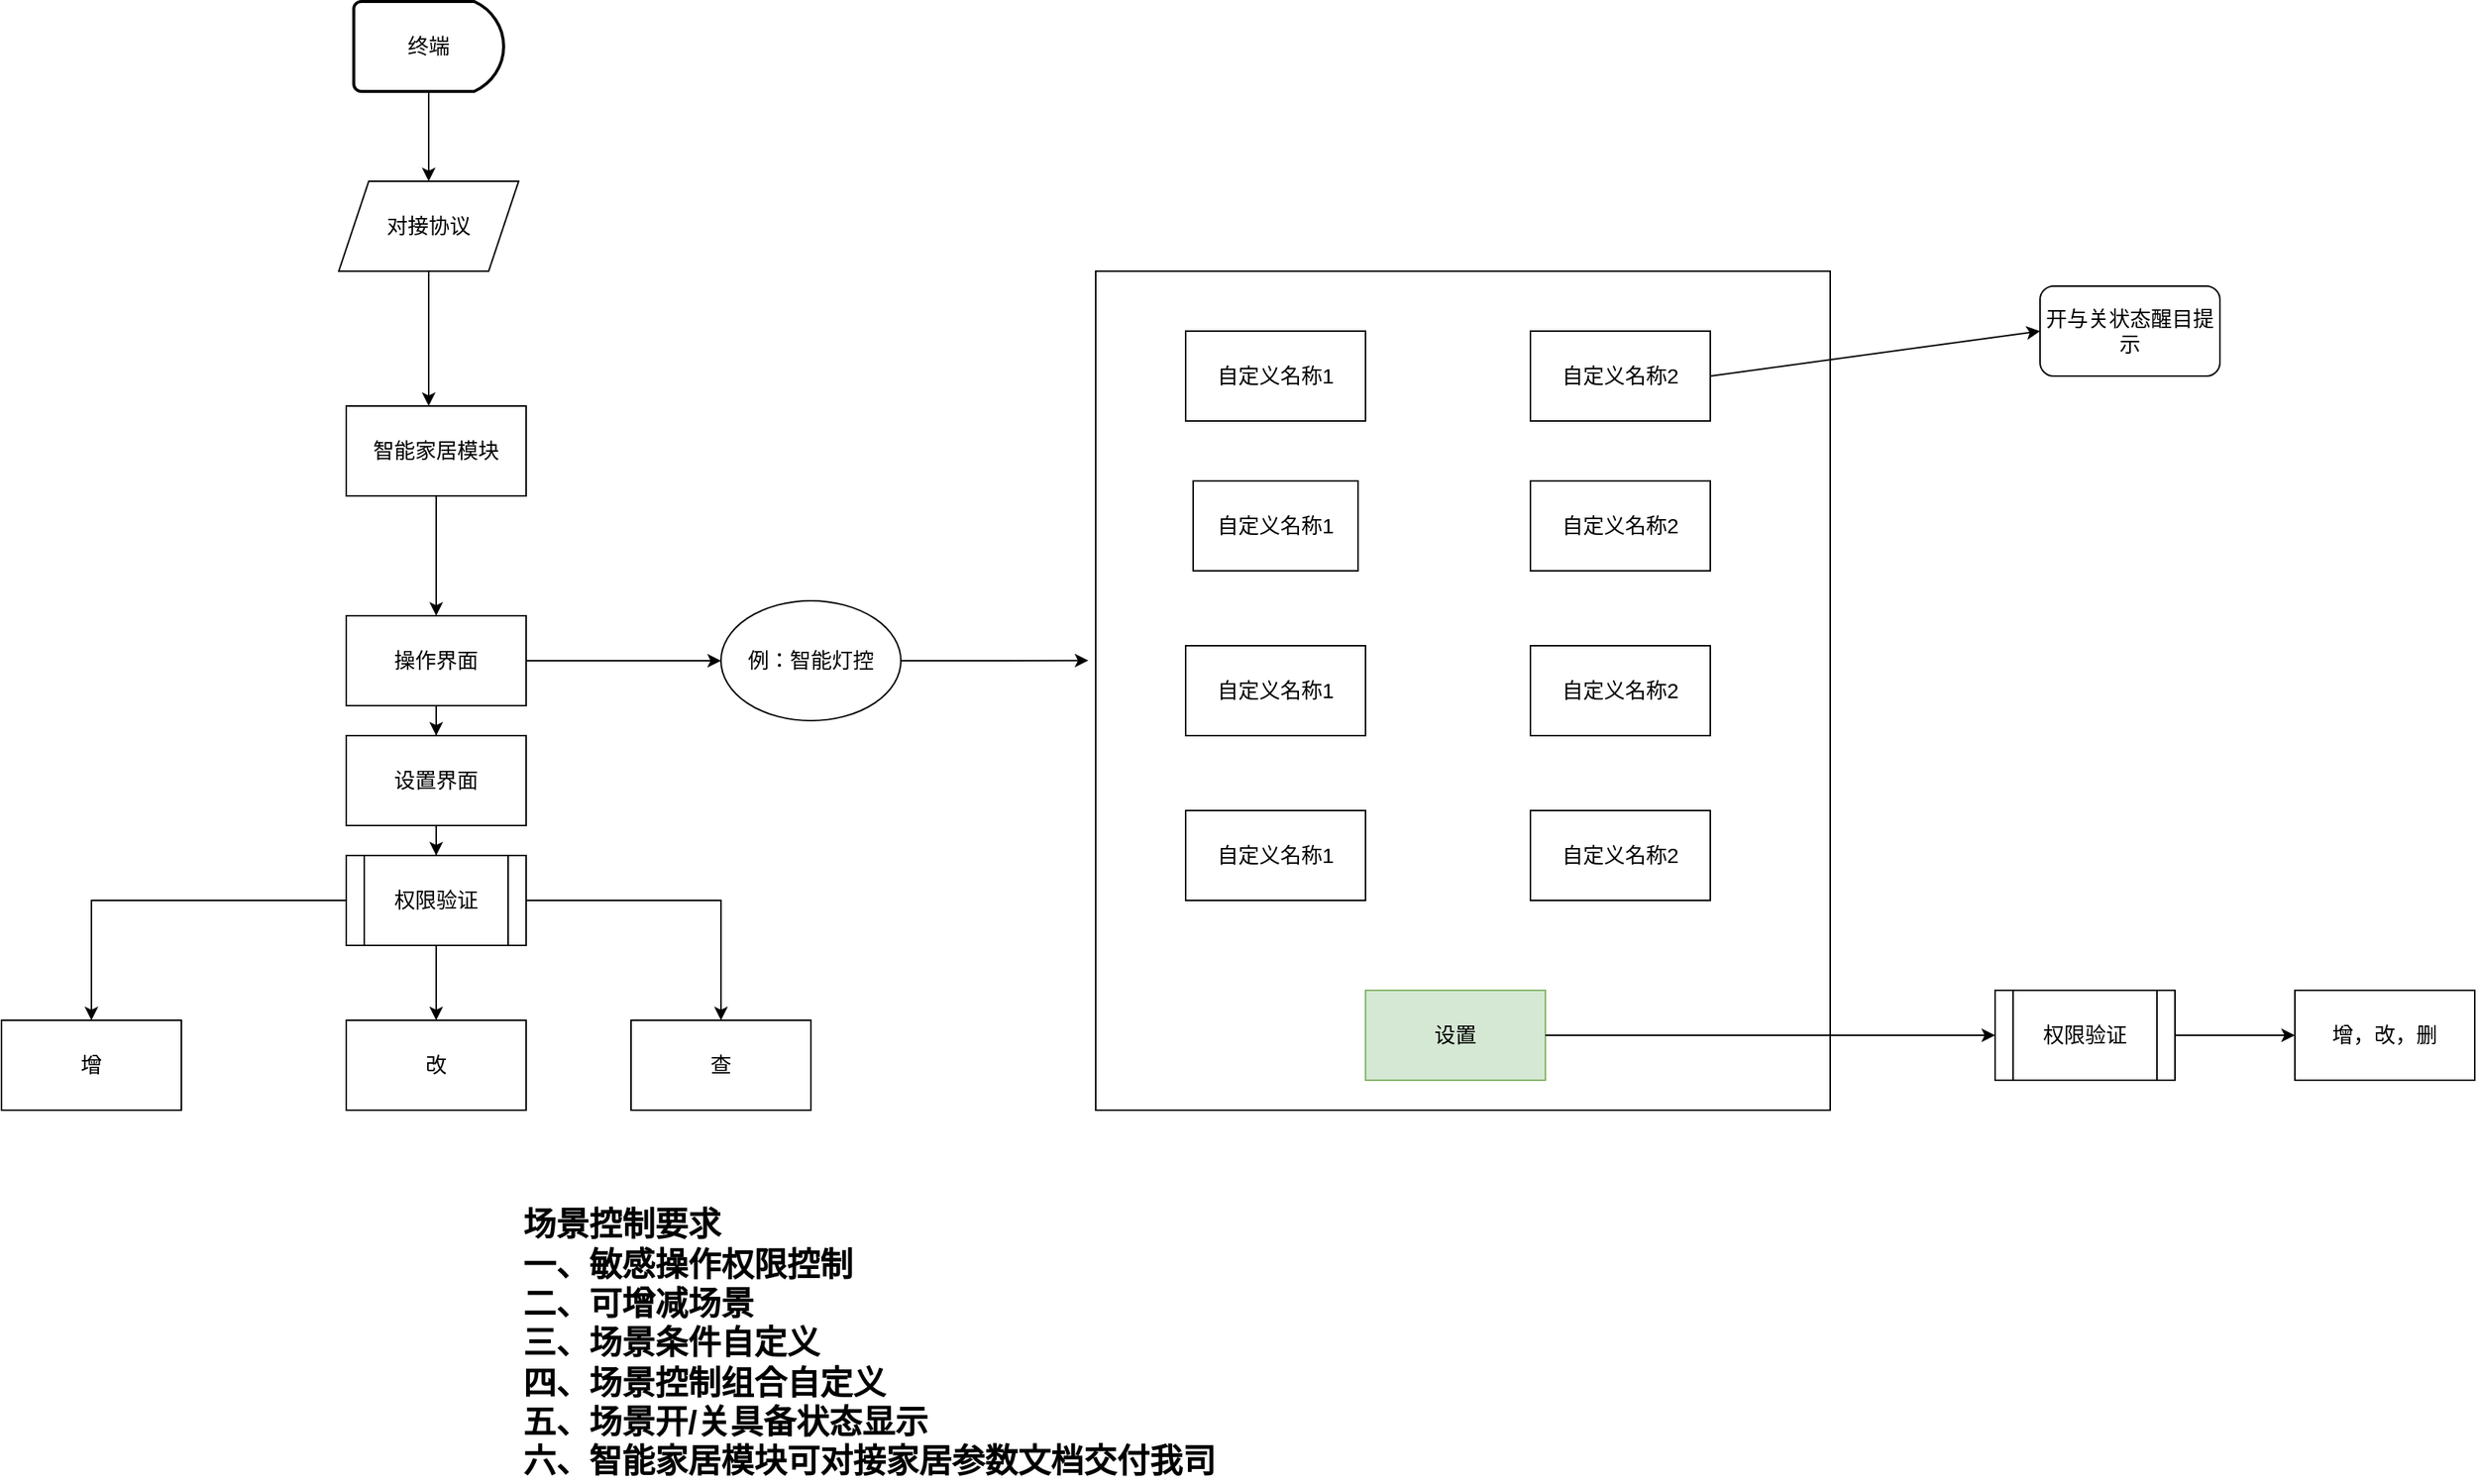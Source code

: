 <mxfile version="17.1.3" type="github" pages="2">
  <diagram id="sC8Dn9gLM0qOhP2Wz6wK" name="第 1 页">
    <mxGraphModel dx="2062" dy="-103" grid="1" gridSize="10" guides="1" tooltips="1" connect="1" arrows="1" fold="1" page="1" pageScale="1" pageWidth="827" pageHeight="1169" math="0" shadow="0">
      <root>
        <mxCell id="0" />
        <mxCell id="1" parent="0" />
        <mxCell id="1xZW1lL9CZbo1leavQ0f-47" value="" style="verticalLabelPosition=bottom;verticalAlign=top;html=1;shape=mxgraph.basic.rect;fillColor2=none;strokeWidth=1;size=20;indent=5;fontSize=14;" parent="1" vertex="1">
          <mxGeometry x="1450" y="1360" width="490" height="560" as="geometry" />
        </mxCell>
        <mxCell id="1xZW1lL9CZbo1leavQ0f-52" value="自定义名称1" style="rounded=0;whiteSpace=wrap;html=1;fontSize=14;" parent="1" vertex="1">
          <mxGeometry x="1510" y="1400" width="120" height="60" as="geometry" />
        </mxCell>
        <mxCell id="1xZW1lL9CZbo1leavQ0f-53" value="自定义名称2" style="rounded=0;whiteSpace=wrap;html=1;fontSize=14;" parent="1" vertex="1">
          <mxGeometry x="1740" y="1400" width="120" height="60" as="geometry" />
        </mxCell>
        <mxCell id="1xZW1lL9CZbo1leavQ0f-54" value="自定义名称1" style="rounded=0;whiteSpace=wrap;html=1;fontSize=14;" parent="1" vertex="1">
          <mxGeometry x="1515" y="1500" width="110" height="60" as="geometry" />
        </mxCell>
        <mxCell id="1xZW1lL9CZbo1leavQ0f-55" value="自定义名称1" style="rounded=0;whiteSpace=wrap;html=1;fontSize=14;" parent="1" vertex="1">
          <mxGeometry x="1510" y="1610" width="120" height="60" as="geometry" />
        </mxCell>
        <mxCell id="1xZW1lL9CZbo1leavQ0f-56" value="自定义名称1" style="rounded=0;whiteSpace=wrap;html=1;fontSize=14;" parent="1" vertex="1">
          <mxGeometry x="1510" y="1720" width="120" height="60" as="geometry" />
        </mxCell>
        <mxCell id="1xZW1lL9CZbo1leavQ0f-57" value="自定义名称2" style="rounded=0;whiteSpace=wrap;html=1;fontSize=14;" parent="1" vertex="1">
          <mxGeometry x="1740" y="1500" width="120" height="60" as="geometry" />
        </mxCell>
        <mxCell id="1xZW1lL9CZbo1leavQ0f-58" value="自定义名称2" style="rounded=0;whiteSpace=wrap;html=1;fontSize=14;" parent="1" vertex="1">
          <mxGeometry x="1740" y="1610" width="120" height="60" as="geometry" />
        </mxCell>
        <mxCell id="1xZW1lL9CZbo1leavQ0f-59" value="自定义名称2" style="rounded=0;whiteSpace=wrap;html=1;fontSize=14;" parent="1" vertex="1">
          <mxGeometry x="1740" y="1720" width="120" height="60" as="geometry" />
        </mxCell>
        <mxCell id="1xZW1lL9CZbo1leavQ0f-62" value="设置" style="rounded=0;whiteSpace=wrap;html=1;fillColor=#d5e8d4;strokeColor=#82b366;fontSize=14;" parent="1" vertex="1">
          <mxGeometry x="1630" y="1840" width="120" height="60" as="geometry" />
        </mxCell>
        <mxCell id="1xZW1lL9CZbo1leavQ0f-64" value="" style="endArrow=classic;html=1;rounded=0;entryX=0;entryY=0.5;entryDx=0;entryDy=0;fontSize=14;" parent="1" source="1xZW1lL9CZbo1leavQ0f-62" edge="1">
          <mxGeometry width="50" height="50" relative="1" as="geometry">
            <mxPoint x="2000" y="1960" as="sourcePoint" />
            <mxPoint x="2050" y="1870" as="targetPoint" />
          </mxGeometry>
        </mxCell>
        <mxCell id="1xZW1lL9CZbo1leavQ0f-65" value="开与关状态醒目提示" style="rounded=1;whiteSpace=wrap;html=1;fontSize=14;" parent="1" vertex="1">
          <mxGeometry x="2080" y="1370" width="120" height="60" as="geometry" />
        </mxCell>
        <mxCell id="1xZW1lL9CZbo1leavQ0f-66" value="" style="endArrow=classic;html=1;rounded=0;exitX=1;exitY=0.5;exitDx=0;exitDy=0;entryX=0;entryY=0.5;entryDx=0;entryDy=0;fontSize=14;" parent="1" source="1xZW1lL9CZbo1leavQ0f-53" target="1xZW1lL9CZbo1leavQ0f-65" edge="1">
          <mxGeometry width="50" height="50" relative="1" as="geometry">
            <mxPoint x="1970" y="1430" as="sourcePoint" />
            <mxPoint x="2020" y="1380" as="targetPoint" />
          </mxGeometry>
        </mxCell>
        <mxCell id="1xZW1lL9CZbo1leavQ0f-73" value="" style="edgeStyle=orthogonalEdgeStyle;rounded=0;orthogonalLoop=1;jettySize=auto;html=1;fontSize=14;" parent="1" source="1xZW1lL9CZbo1leavQ0f-71" edge="1">
          <mxGeometry relative="1" as="geometry">
            <mxPoint x="1005" y="1450" as="targetPoint" />
          </mxGeometry>
        </mxCell>
        <mxCell id="1xZW1lL9CZbo1leavQ0f-71" value="对接协议" style="shape=parallelogram;perimeter=parallelogramPerimeter;whiteSpace=wrap;html=1;fixedSize=1;rounded=0;fontSize=14;" parent="1" vertex="1">
          <mxGeometry x="945" y="1300" width="120" height="60" as="geometry" />
        </mxCell>
        <mxCell id="jll7gkMeuHU4KemUMjAS-5" value="" style="edgeStyle=orthogonalEdgeStyle;rounded=0;orthogonalLoop=1;jettySize=auto;html=1;fontSize=14;" edge="1" parent="1" source="jll7gkMeuHU4KemUMjAS-1" target="jll7gkMeuHU4KemUMjAS-4">
          <mxGeometry relative="1" as="geometry" />
        </mxCell>
        <mxCell id="jll7gkMeuHU4KemUMjAS-1" value="智能家居模块" style="rounded=0;whiteSpace=wrap;html=1;fontSize=14;" vertex="1" parent="1">
          <mxGeometry x="950" y="1450" width="120" height="60" as="geometry" />
        </mxCell>
        <mxCell id="jll7gkMeuHU4KemUMjAS-3" value="" style="edgeStyle=orthogonalEdgeStyle;rounded=0;orthogonalLoop=1;jettySize=auto;html=1;fontSize=14;" edge="1" parent="1" source="jll7gkMeuHU4KemUMjAS-2" target="1xZW1lL9CZbo1leavQ0f-71">
          <mxGeometry relative="1" as="geometry" />
        </mxCell>
        <mxCell id="jll7gkMeuHU4KemUMjAS-2" value="终端" style="strokeWidth=2;html=1;shape=mxgraph.flowchart.delay;whiteSpace=wrap;fontSize=14;" vertex="1" parent="1">
          <mxGeometry x="955" y="1180" width="100" height="60" as="geometry" />
        </mxCell>
        <mxCell id="INi5LM3NQDzYDCv05oYA-4" style="edgeStyle=orthogonalEdgeStyle;rounded=0;orthogonalLoop=1;jettySize=auto;html=1;entryX=0;entryY=0.5;entryDx=0;entryDy=0;fontSize=14;" edge="1" parent="1" source="jll7gkMeuHU4KemUMjAS-4" target="INi5LM3NQDzYDCv05oYA-3">
          <mxGeometry relative="1" as="geometry" />
        </mxCell>
        <mxCell id="INi5LM3NQDzYDCv05oYA-7" value="" style="edgeStyle=orthogonalEdgeStyle;rounded=0;orthogonalLoop=1;jettySize=auto;html=1;fontSize=14;" edge="1" parent="1" source="jll7gkMeuHU4KemUMjAS-4" target="INi5LM3NQDzYDCv05oYA-6">
          <mxGeometry relative="1" as="geometry" />
        </mxCell>
        <mxCell id="jll7gkMeuHU4KemUMjAS-4" value="操作界面" style="whiteSpace=wrap;html=1;rounded=0;fontSize=14;" vertex="1" parent="1">
          <mxGeometry x="950" y="1590" width="120" height="60" as="geometry" />
        </mxCell>
        <mxCell id="jll7gkMeuHU4KemUMjAS-13" value="" style="edgeStyle=orthogonalEdgeStyle;rounded=0;orthogonalLoop=1;jettySize=auto;html=1;fontSize=14;" edge="1" parent="1" source="jll7gkMeuHU4KemUMjAS-8" target="jll7gkMeuHU4KemUMjAS-11">
          <mxGeometry relative="1" as="geometry" />
        </mxCell>
        <mxCell id="jll7gkMeuHU4KemUMjAS-16" style="edgeStyle=orthogonalEdgeStyle;rounded=0;orthogonalLoop=1;jettySize=auto;html=1;entryX=0.5;entryY=0;entryDx=0;entryDy=0;fontSize=14;" edge="1" parent="1" source="jll7gkMeuHU4KemUMjAS-8" target="jll7gkMeuHU4KemUMjAS-10">
          <mxGeometry relative="1" as="geometry" />
        </mxCell>
        <mxCell id="jll7gkMeuHU4KemUMjAS-17" style="edgeStyle=orthogonalEdgeStyle;rounded=0;orthogonalLoop=1;jettySize=auto;html=1;entryX=0.5;entryY=0;entryDx=0;entryDy=0;fontSize=14;" edge="1" parent="1" source="jll7gkMeuHU4KemUMjAS-8" target="jll7gkMeuHU4KemUMjAS-12">
          <mxGeometry relative="1" as="geometry" />
        </mxCell>
        <mxCell id="jll7gkMeuHU4KemUMjAS-8" value="权限验证" style="shape=process;whiteSpace=wrap;html=1;backgroundOutline=1;fontSize=14;" vertex="1" parent="1">
          <mxGeometry x="950" y="1750" width="120" height="60" as="geometry" />
        </mxCell>
        <mxCell id="jll7gkMeuHU4KemUMjAS-10" value="增" style="rounded=0;whiteSpace=wrap;html=1;fontSize=14;" vertex="1" parent="1">
          <mxGeometry x="720" y="1860" width="120" height="60" as="geometry" />
        </mxCell>
        <mxCell id="jll7gkMeuHU4KemUMjAS-11" value="改" style="rounded=0;whiteSpace=wrap;html=1;fontSize=14;" vertex="1" parent="1">
          <mxGeometry x="950" y="1860" width="120" height="60" as="geometry" />
        </mxCell>
        <mxCell id="jll7gkMeuHU4KemUMjAS-12" value="查" style="rounded=0;whiteSpace=wrap;html=1;fontSize=14;" vertex="1" parent="1">
          <mxGeometry x="1140" y="1860" width="120" height="60" as="geometry" />
        </mxCell>
        <mxCell id="jll7gkMeuHU4KemUMjAS-26" value="" style="edgeStyle=orthogonalEdgeStyle;rounded=0;orthogonalLoop=1;jettySize=auto;html=1;fontSize=14;" edge="1" parent="1" source="jll7gkMeuHU4KemUMjAS-19" target="jll7gkMeuHU4KemUMjAS-25">
          <mxGeometry relative="1" as="geometry" />
        </mxCell>
        <mxCell id="jll7gkMeuHU4KemUMjAS-19" value="权限验证" style="shape=process;whiteSpace=wrap;html=1;backgroundOutline=1;fontSize=14;" vertex="1" parent="1">
          <mxGeometry x="2050" y="1840" width="120" height="60" as="geometry" />
        </mxCell>
        <mxCell id="jll7gkMeuHU4KemUMjAS-25" value="增，改，删" style="whiteSpace=wrap;html=1;fontSize=14;" vertex="1" parent="1">
          <mxGeometry x="2250" y="1840" width="120" height="60" as="geometry" />
        </mxCell>
        <mxCell id="jll7gkMeuHU4KemUMjAS-28" value="&lt;div style=&quot;text-align: left ; font-size: 22px&quot;&gt;&lt;span&gt;&lt;b&gt;&lt;font style=&quot;font-size: 22px&quot;&gt;场景控制要求&lt;/font&gt;&lt;/b&gt;&lt;/span&gt;&lt;/div&gt;&lt;div style=&quot;text-align: left ; font-size: 22px&quot;&gt;&lt;span&gt;&lt;b&gt;&lt;font style=&quot;font-size: 22px&quot;&gt;一、敏感操作权限控制&lt;/font&gt;&lt;/b&gt;&lt;/span&gt;&lt;/div&gt;&lt;div style=&quot;text-align: left ; font-size: 22px&quot;&gt;&lt;span&gt;&lt;b&gt;&lt;font style=&quot;font-size: 22px&quot;&gt;二、可增减场景&lt;/font&gt;&lt;/b&gt;&lt;/span&gt;&lt;/div&gt;&lt;div style=&quot;text-align: left ; font-size: 22px&quot;&gt;&lt;span&gt;&lt;b&gt;&lt;font style=&quot;font-size: 22px&quot;&gt;三、场景条件自定义&lt;/font&gt;&lt;/b&gt;&lt;/span&gt;&lt;/div&gt;&lt;div style=&quot;text-align: left ; font-size: 22px&quot;&gt;&lt;span&gt;&lt;b&gt;&lt;font style=&quot;font-size: 22px&quot;&gt;四、场景控制组合自定义&lt;/font&gt;&lt;/b&gt;&lt;/span&gt;&lt;/div&gt;&lt;div style=&quot;text-align: left ; font-size: 22px&quot;&gt;&lt;span&gt;&lt;b&gt;&lt;font style=&quot;font-size: 22px&quot;&gt;五、场景开/关具备状态显示&lt;/font&gt;&lt;/b&gt;&lt;/span&gt;&lt;/div&gt;&lt;div style=&quot;text-align: left ; font-size: 22px&quot;&gt;&lt;span&gt;&lt;b&gt;&lt;font style=&quot;font-size: 22px&quot;&gt;六、智能家居模块可对接家居参数文档交付我司&lt;/font&gt;&lt;/b&gt;&lt;/span&gt;&lt;/div&gt;" style="text;html=1;strokeColor=none;fillColor=none;align=center;verticalAlign=middle;whiteSpace=wrap;rounded=0;" vertex="1" parent="1">
          <mxGeometry x="1064" y="2061" width="470" height="30" as="geometry" />
        </mxCell>
        <mxCell id="INi5LM3NQDzYDCv05oYA-5" style="edgeStyle=orthogonalEdgeStyle;rounded=0;orthogonalLoop=1;jettySize=auto;html=1;entryX=-0.01;entryY=0.464;entryDx=0;entryDy=0;entryPerimeter=0;fontSize=14;" edge="1" parent="1" source="INi5LM3NQDzYDCv05oYA-3" target="1xZW1lL9CZbo1leavQ0f-47">
          <mxGeometry relative="1" as="geometry" />
        </mxCell>
        <mxCell id="INi5LM3NQDzYDCv05oYA-3" value="例：智能灯控" style="ellipse;whiteSpace=wrap;html=1;fontSize=14;" vertex="1" parent="1">
          <mxGeometry x="1200" y="1580" width="120" height="80" as="geometry" />
        </mxCell>
        <mxCell id="INi5LM3NQDzYDCv05oYA-8" value="" style="edgeStyle=orthogonalEdgeStyle;rounded=0;orthogonalLoop=1;jettySize=auto;html=1;fontSize=14;" edge="1" parent="1" source="INi5LM3NQDzYDCv05oYA-6" target="jll7gkMeuHU4KemUMjAS-8">
          <mxGeometry relative="1" as="geometry" />
        </mxCell>
        <mxCell id="INi5LM3NQDzYDCv05oYA-6" value="&lt;font style=&quot;font-size: 14px;&quot;&gt;设置界面&lt;/font&gt;" style="rounded=0;whiteSpace=wrap;html=1;fontSize=14;" vertex="1" parent="1">
          <mxGeometry x="950" y="1670" width="120" height="60" as="geometry" />
        </mxCell>
      </root>
    </mxGraphModel>
  </diagram>
  <diagram id="s1Uti4r1H70uB10FrAUe" name="第 2 页">
    <mxGraphModel dx="2062" dy="2291" grid="1" gridSize="10" guides="1" tooltips="1" connect="1" arrows="1" fold="1" page="1" pageScale="1" pageWidth="827" pageHeight="1169" math="0" shadow="0">
      <root>
        <mxCell id="sozFTAr8w9C7WGD_fyGo-0" />
        <mxCell id="sozFTAr8w9C7WGD_fyGo-1" parent="sozFTAr8w9C7WGD_fyGo-0" />
        <mxCell id="sozFTAr8w9C7WGD_fyGo-2" value="" style="rounded=0;whiteSpace=wrap;html=1;" vertex="1" parent="sozFTAr8w9C7WGD_fyGo-1">
          <mxGeometry x="300" y="30" width="180" height="130" as="geometry" />
        </mxCell>
        <mxCell id="sozFTAr8w9C7WGD_fyGo-3" style="edgeStyle=orthogonalEdgeStyle;rounded=0;orthogonalLoop=1;jettySize=auto;html=1;entryX=1;entryY=0.5;entryDx=0;entryDy=0;" edge="1" parent="sozFTAr8w9C7WGD_fyGo-1" source="sozFTAr8w9C7WGD_fyGo-5" target="sozFTAr8w9C7WGD_fyGo-7">
          <mxGeometry relative="1" as="geometry" />
        </mxCell>
        <mxCell id="sozFTAr8w9C7WGD_fyGo-4" style="edgeStyle=orthogonalEdgeStyle;rounded=0;orthogonalLoop=1;jettySize=auto;html=1;" edge="1" parent="sozFTAr8w9C7WGD_fyGo-1" source="sozFTAr8w9C7WGD_fyGo-5">
          <mxGeometry relative="1" as="geometry">
            <mxPoint x="390" y="270" as="targetPoint" />
          </mxGeometry>
        </mxCell>
        <mxCell id="sozFTAr8w9C7WGD_fyGo-5" value="" style="rounded=0;whiteSpace=wrap;html=1;" vertex="1" parent="sozFTAr8w9C7WGD_fyGo-1">
          <mxGeometry x="345" y="110" width="90" height="40" as="geometry" />
        </mxCell>
        <mxCell id="sozFTAr8w9C7WGD_fyGo-6" value="" style="shape=cross;whiteSpace=wrap;html=1;size=0;" vertex="1" parent="sozFTAr8w9C7WGD_fyGo-1">
          <mxGeometry x="372" y="115" width="36" height="30" as="geometry" />
        </mxCell>
        <mxCell id="sozFTAr8w9C7WGD_fyGo-7" value="初始化界面默认有一个自定义添加按钮" style="rounded=1;whiteSpace=wrap;html=1;" vertex="1" parent="sozFTAr8w9C7WGD_fyGo-1">
          <mxGeometry x="70" y="100" width="120" height="60" as="geometry" />
        </mxCell>
        <mxCell id="sozFTAr8w9C7WGD_fyGo-8" value="" style="rounded=0;whiteSpace=wrap;html=1;" vertex="1" parent="sozFTAr8w9C7WGD_fyGo-1">
          <mxGeometry x="305" y="270" width="170" height="140" as="geometry" />
        </mxCell>
        <mxCell id="sozFTAr8w9C7WGD_fyGo-9" value="点击后进入可查看当前终端连接灯列表" style="rounded=1;whiteSpace=wrap;html=1;" vertex="1" parent="sozFTAr8w9C7WGD_fyGo-1">
          <mxGeometry x="70" y="200" width="120" height="60" as="geometry" />
        </mxCell>
        <mxCell id="sozFTAr8w9C7WGD_fyGo-10" value="" style="rounded=0;whiteSpace=wrap;html=1;" vertex="1" parent="sozFTAr8w9C7WGD_fyGo-1">
          <mxGeometry x="324" y="290" width="136" height="10" as="geometry" />
        </mxCell>
        <mxCell id="sozFTAr8w9C7WGD_fyGo-11" value="" style="rounded=0;whiteSpace=wrap;html=1;" vertex="1" parent="sozFTAr8w9C7WGD_fyGo-1">
          <mxGeometry x="324" y="310" width="136" height="10" as="geometry" />
        </mxCell>
        <mxCell id="sozFTAr8w9C7WGD_fyGo-12" value="" style="rounded=0;whiteSpace=wrap;html=1;" vertex="1" parent="sozFTAr8w9C7WGD_fyGo-1">
          <mxGeometry x="324" y="340" width="136" height="10" as="geometry" />
        </mxCell>
        <mxCell id="sozFTAr8w9C7WGD_fyGo-13" value="" style="rounded=0;whiteSpace=wrap;html=1;" vertex="1" parent="sozFTAr8w9C7WGD_fyGo-1">
          <mxGeometry x="324" y="360" width="136" height="10" as="geometry" />
        </mxCell>
        <mxCell id="sozFTAr8w9C7WGD_fyGo-14" value="" style="endArrow=classic;html=1;rounded=0;entryX=1;entryY=0.5;entryDx=0;entryDy=0;" edge="1" parent="sozFTAr8w9C7WGD_fyGo-1" target="sozFTAr8w9C7WGD_fyGo-9">
          <mxGeometry width="50" height="50" relative="1" as="geometry">
            <mxPoint x="380" y="230" as="sourcePoint" />
            <mxPoint x="410" y="260" as="targetPoint" />
          </mxGeometry>
        </mxCell>
        <mxCell id="sozFTAr8w9C7WGD_fyGo-15" value="" style="edgeStyle=orthogonalEdgeStyle;rounded=0;orthogonalLoop=1;jettySize=auto;html=1;" edge="1" parent="sozFTAr8w9C7WGD_fyGo-1" source="sozFTAr8w9C7WGD_fyGo-16" target="sozFTAr8w9C7WGD_fyGo-17">
          <mxGeometry relative="1" as="geometry" />
        </mxCell>
        <mxCell id="sozFTAr8w9C7WGD_fyGo-16" value="保存" style="rounded=0;whiteSpace=wrap;html=1;" vertex="1" parent="sozFTAr8w9C7WGD_fyGo-1">
          <mxGeometry x="334" y="380" width="116" height="30" as="geometry" />
        </mxCell>
        <mxCell id="sozFTAr8w9C7WGD_fyGo-17" value="" style="rounded=0;whiteSpace=wrap;html=1;" vertex="1" parent="sozFTAr8w9C7WGD_fyGo-1">
          <mxGeometry x="302" y="510" width="180" height="130" as="geometry" />
        </mxCell>
        <mxCell id="sozFTAr8w9C7WGD_fyGo-18" style="edgeStyle=orthogonalEdgeStyle;rounded=0;orthogonalLoop=1;jettySize=auto;html=1;entryX=0.461;entryY=-0.015;entryDx=0;entryDy=0;entryPerimeter=0;" edge="1" parent="sozFTAr8w9C7WGD_fyGo-1" source="sozFTAr8w9C7WGD_fyGo-19" target="sozFTAr8w9C7WGD_fyGo-24">
          <mxGeometry relative="1" as="geometry" />
        </mxCell>
        <mxCell id="sozFTAr8w9C7WGD_fyGo-19" value="" style="rounded=0;whiteSpace=wrap;html=1;" vertex="1" parent="sozFTAr8w9C7WGD_fyGo-1">
          <mxGeometry x="350" y="600" width="90" height="40" as="geometry" />
        </mxCell>
        <mxCell id="sozFTAr8w9C7WGD_fyGo-20" value="" style="shape=cross;whiteSpace=wrap;html=1;size=0;" vertex="1" parent="sozFTAr8w9C7WGD_fyGo-1">
          <mxGeometry x="374" y="610" width="36" height="30" as="geometry" />
        </mxCell>
        <mxCell id="sozFTAr8w9C7WGD_fyGo-21" value="自定义1" style="rounded=0;whiteSpace=wrap;html=1;" vertex="1" parent="sozFTAr8w9C7WGD_fyGo-1">
          <mxGeometry x="305" y="520" width="75" height="20" as="geometry" />
        </mxCell>
        <mxCell id="sozFTAr8w9C7WGD_fyGo-22" value="选中所需要的灯后点击保存，填写自定义名称" style="rounded=1;whiteSpace=wrap;html=1;" vertex="1" parent="sozFTAr8w9C7WGD_fyGo-1">
          <mxGeometry x="80" y="440" width="120" height="60" as="geometry" />
        </mxCell>
        <mxCell id="sozFTAr8w9C7WGD_fyGo-23" value="" style="endArrow=classic;html=1;rounded=0;entryX=1;entryY=0.5;entryDx=0;entryDy=0;" edge="1" parent="sozFTAr8w9C7WGD_fyGo-1" target="sozFTAr8w9C7WGD_fyGo-22">
          <mxGeometry width="50" height="50" relative="1" as="geometry">
            <mxPoint x="390" y="470" as="sourcePoint" />
            <mxPoint x="410" y="350" as="targetPoint" />
          </mxGeometry>
        </mxCell>
        <mxCell id="sozFTAr8w9C7WGD_fyGo-24" value="" style="rounded=0;whiteSpace=wrap;html=1;" vertex="1" parent="sozFTAr8w9C7WGD_fyGo-1">
          <mxGeometry x="312" y="720" width="180" height="130" as="geometry" />
        </mxCell>
        <mxCell id="sozFTAr8w9C7WGD_fyGo-25" value="" style="rounded=0;whiteSpace=wrap;html=1;" vertex="1" parent="sozFTAr8w9C7WGD_fyGo-1">
          <mxGeometry x="360" y="810" width="90" height="40" as="geometry" />
        </mxCell>
        <mxCell id="sozFTAr8w9C7WGD_fyGo-26" value="" style="shape=cross;whiteSpace=wrap;html=1;size=0;" vertex="1" parent="sozFTAr8w9C7WGD_fyGo-1">
          <mxGeometry x="384" y="820" width="36" height="30" as="geometry" />
        </mxCell>
        <mxCell id="sozFTAr8w9C7WGD_fyGo-27" value="" style="edgeStyle=orthogonalEdgeStyle;rounded=0;orthogonalLoop=1;jettySize=auto;html=1;" edge="1" parent="sozFTAr8w9C7WGD_fyGo-1" source="sozFTAr8w9C7WGD_fyGo-28" target="sozFTAr8w9C7WGD_fyGo-29">
          <mxGeometry relative="1" as="geometry" />
        </mxCell>
        <mxCell id="sozFTAr8w9C7WGD_fyGo-28" value="自定义1" style="rounded=0;whiteSpace=wrap;html=1;" vertex="1" parent="sozFTAr8w9C7WGD_fyGo-1">
          <mxGeometry x="315" y="730" width="75" height="20" as="geometry" />
        </mxCell>
        <mxCell id="sozFTAr8w9C7WGD_fyGo-29" value="点击后可控制选中的灯开与关，长按后可重新定义控制的灯和名称" style="rounded=1;whiteSpace=wrap;html=1;" vertex="1" parent="sozFTAr8w9C7WGD_fyGo-1">
          <mxGeometry x="120" y="710" width="120" height="60" as="geometry" />
        </mxCell>
        <mxCell id="sozFTAr8w9C7WGD_fyGo-30" value="" style="edgeStyle=orthogonalEdgeStyle;rounded=0;orthogonalLoop=1;jettySize=auto;html=1;" edge="1" parent="sozFTAr8w9C7WGD_fyGo-1" source="sozFTAr8w9C7WGD_fyGo-31" target="sozFTAr8w9C7WGD_fyGo-2">
          <mxGeometry relative="1" as="geometry" />
        </mxCell>
        <mxCell id="sozFTAr8w9C7WGD_fyGo-31" value="灯智能管控模块" style="ellipse;whiteSpace=wrap;html=1;" vertex="1" parent="sozFTAr8w9C7WGD_fyGo-1">
          <mxGeometry x="330" y="-110" width="120" height="80" as="geometry" />
        </mxCell>
      </root>
    </mxGraphModel>
  </diagram>
</mxfile>
